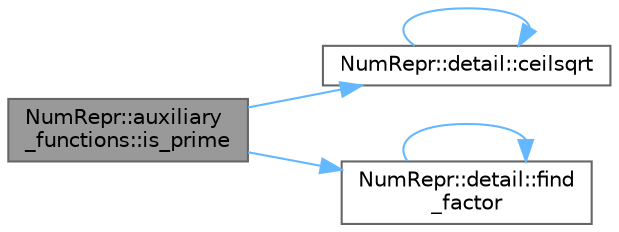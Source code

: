 digraph "NumRepr::auxiliary_functions::is_prime"
{
 // INTERACTIVE_SVG=YES
 // LATEX_PDF_SIZE
  bgcolor="transparent";
  edge [fontname=Helvetica,fontsize=10,labelfontname=Helvetica,labelfontsize=10];
  node [fontname=Helvetica,fontsize=10,shape=box,height=0.2,width=0.4];
  rankdir="LR";
  Node1 [label="NumRepr::auxiliary\l_functions::is_prime",height=0.2,width=0.4,color="gray40", fillcolor="grey60", style="filled", fontcolor="black",tooltip=" "];
  Node1 -> Node2 [color="steelblue1",style="solid"];
  Node2 [label="NumRepr::detail::ceilsqrt",height=0.2,width=0.4,color="grey40", fillcolor="white", style="filled",URL="$namespace_num_repr_1_1detail.html#aa138a7304b06ab664d7208956b3c0dbe",tooltip=" "];
  Node2 -> Node2 [color="steelblue1",style="solid"];
  Node1 -> Node3 [color="steelblue1",style="solid"];
  Node3 [label="NumRepr::detail::find\l_factor",height=0.2,width=0.4,color="grey40", fillcolor="white", style="filled",URL="$namespace_num_repr_1_1detail.html#a098c7fa0c984b9aa1e6c5e6033affc88",tooltip=" "];
  Node3 -> Node3 [color="steelblue1",style="solid"];
}
